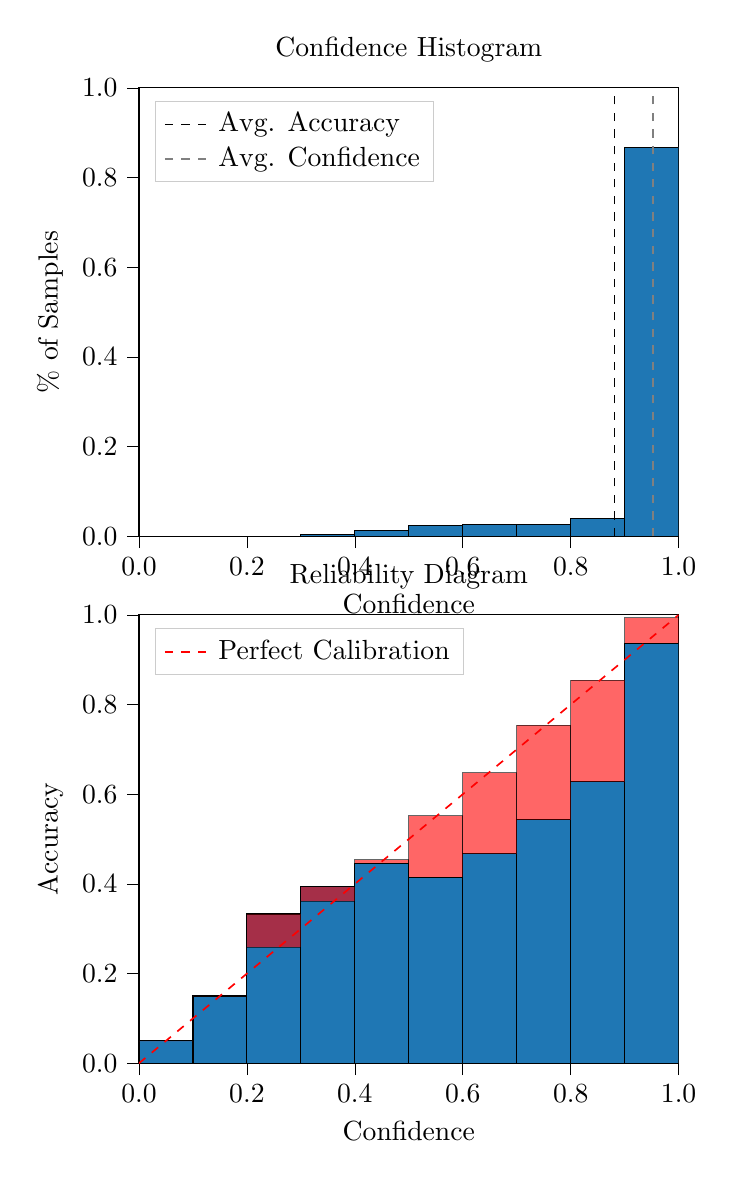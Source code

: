 % This file was created by tikzplotlib v0.9.8.
\begin{tikzpicture}

\definecolor{color0}{rgb}{0.122,0.467,0.706}

\begin{groupplot}[group style={group size=1 by 2}]
\nextgroupplot[
legend cell align={left},
legend style={
  fill opacity=0.8,
  draw opacity=1,
  text opacity=1,
  at={(0.03,0.97)},
  anchor=north west,
  draw=white!80!black
},
tick align=outside,
tick pos=left,
title={Confidence Histogram},
x grid style={white!69.02!black},
xlabel={Confidence},
xmin=0, xmax=1,
xtick style={color=black},
xtick={0,0.2,0.4,0.6,0.8,1},
xticklabels={0.0,0.2,0.4,0.6,0.8,1.0},
y grid style={white!69.02!black},
ylabel={\% of Samples},
ymin=0, ymax=1,
ytick style={color=black},
ytick={0,0.2,0.4,0.6,0.8,1},
yticklabels={0.0,0.2,0.4,0.6,0.8,1.0}
]
\draw[draw=black,fill=color0] (axis cs:-6.939e-18,0) rectangle (axis cs:0.1,0);
\draw[draw=black,fill=color0] (axis cs:0.1,0) rectangle (axis cs:0.2,0);
\draw[draw=black,fill=color0] (axis cs:0.2,0) rectangle (axis cs:0.3,0.0);
\draw[draw=black,fill=color0] (axis cs:0.3,0) rectangle (axis cs:0.4,0.004);
\draw[draw=black,fill=color0] (axis cs:0.4,0) rectangle (axis cs:0.5,0.012);
\draw[draw=black,fill=color0] (axis cs:0.5,0) rectangle (axis cs:0.6,0.024);
\draw[draw=black,fill=color0] (axis cs:0.6,0) rectangle (axis cs:0.7,0.026);
\draw[draw=black,fill=color0] (axis cs:0.7,0) rectangle (axis cs:0.8,0.027);
\draw[draw=black,fill=color0] (axis cs:0.8,0) rectangle (axis cs:0.9,0.04);
\draw[draw=black,fill=color0] (axis cs:0.9,0) rectangle (axis cs:1,0.867);
\addplot [semithick, black, dashed]
table {%
0.881 0
0.881 1
};
\addlegendentry{Avg. Accuracy}
\addplot [semithick, white!50.196!black, dashed]
table {%
0.953 0
0.953 1
};
\addlegendentry{Avg. Confidence}

\nextgroupplot[
legend cell align={left},
legend style={
  fill opacity=0.8,
  draw opacity=1,
  text opacity=1,
  at={(0.03,0.97)},
  anchor=north west,
  draw=white!80!black
},
tick align=outside,
tick pos=left,
title={Reliability Diagram},
x grid style={white!69.02!black},
xlabel={Confidence},
xmin=0, xmax=1,
xtick style={color=black},
xtick={0,0.2,0.4,0.6,0.8,1},
xticklabels={0.0,0.2,0.4,0.6,0.8,1.0},
y grid style={white!69.02!black},
ylabel={Accuracy},
ymin=0, ymax=1,
ytick style={color=black},
ytick={0,0.2,0.4,0.6,0.8,1},
yticklabels={0.0,0.2,0.4,0.6,0.8,1.0}
]
\draw[draw=black,fill=color0] (axis cs:-6.939e-18,0) rectangle (axis cs:0.1,0.05);
\draw[draw=black,fill=color0] (axis cs:0.1,0) rectangle (axis cs:0.2,0.15);
\draw[draw=black,fill=color0] (axis cs:0.2,0) rectangle (axis cs:0.3,0.333);
\draw[draw=black,fill=color0] (axis cs:0.3,0) rectangle (axis cs:0.4,0.394);
\draw[draw=black,fill=color0] (axis cs:0.4,0) rectangle (axis cs:0.5,0.446);
\draw[draw=black,fill=color0] (axis cs:0.5,0) rectangle (axis cs:0.6,0.415);
\draw[draw=black,fill=color0] (axis cs:0.6,0) rectangle (axis cs:0.7,0.467);
\draw[draw=black,fill=color0] (axis cs:0.7,0) rectangle (axis cs:0.8,0.543);
\draw[draw=black,fill=color0] (axis cs:0.8,0) rectangle (axis cs:0.9,0.628);
\draw[draw=black,fill=color0] (axis cs:0.9,0) rectangle (axis cs:1,0.937);
\draw[draw=black,fill=red,opacity=0.6] (axis cs:-6.939e-18,0.05) rectangle (axis cs:0.1,0.05);
\draw[draw=black,fill=red,opacity=0.6] (axis cs:0.1,0.15) rectangle (axis cs:0.2,0.15);
\draw[draw=black,fill=red,opacity=0.6] (axis cs:0.2,0.333) rectangle (axis cs:0.3,0.259);
\draw[draw=black,fill=red,opacity=0.6] (axis cs:0.3,0.394) rectangle (axis cs:0.4,0.361);
\draw[draw=black,fill=red,opacity=0.6] (axis cs:0.4,0.446) rectangle (axis cs:0.5,0.454);
\draw[draw=black,fill=red,opacity=0.6] (axis cs:0.5,0.415) rectangle (axis cs:0.6,0.552);
\draw[draw=black,fill=red,opacity=0.6] (axis cs:0.6,0.467) rectangle (axis cs:0.7,0.648);
\draw[draw=black,fill=red,opacity=0.6] (axis cs:0.7,0.543) rectangle (axis cs:0.8,0.754);
\draw[draw=black,fill=red,opacity=0.6] (axis cs:0.8,0.628) rectangle (axis cs:0.9,0.854);
\draw[draw=black,fill=red,opacity=0.6] (axis cs:0.9,0.937) rectangle (axis cs:1,0.994);
\addplot [semithick, red, dashed]
table {%
0 0
1 1
};
\addlegendentry{Perfect Calibration}
\end{groupplot}

\end{tikzpicture}
